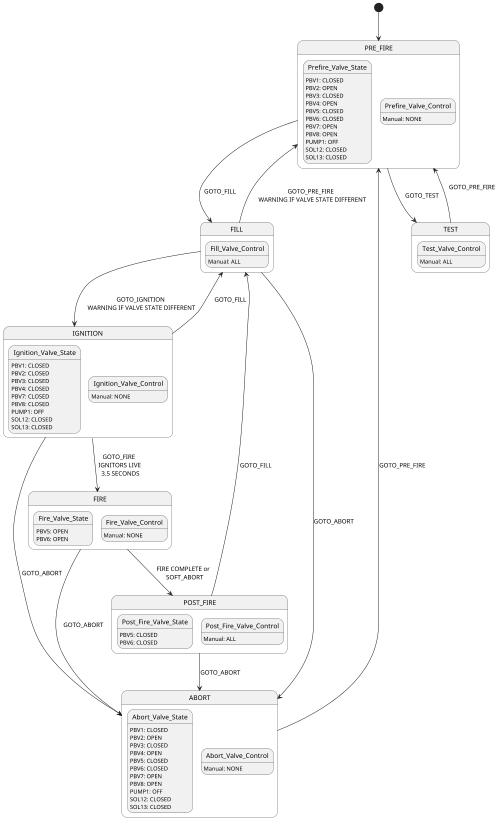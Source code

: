 @startuml stateMachine
scale 500 width
[*] --> PRE_FIRE
PRE_FIRE --> FILL : GOTO_FILL \n
PRE_FIRE --> TEST : GOTO_TEST
FILL --> IGNITION : \n GOTO_IGNITION \n WARNING IF VALVE STATE DIFFERENT
FILL --> ABORT : GOTO_ABORT
FILL --> PRE_FIRE : GOTO_PRE_FIRE \n WARNING IF VALVE STATE DIFFERENT
IGNITION --> FIRE : GOTO_FIRE \n IGNITORS LIVE \n 3.5 SECONDS
IGNITION --> ABORT : GOTO_ABORT
IGNITION --> FILL : GOTO_FILL
FIRE --> ABORT : GOTO_ABORT
FIRE --> POST_FIRE : FIRE COMPLETE or \n SOFT_ABORT
POST_FIRE --> FILL : GOTO_FILL
POST_FIRE --> ABORT : GOTO_ABORT
ABORT --> PRE_FIRE : GOTO_PRE_FIRE
TEST --> PRE_FIRE : GOTO_PRE_FIRE \n\n
 
state PRE_FIRE {
  state Prefire_Valve_State: PBV1: CLOSED
  state Prefire_Valve_State: PBV2: OPEN
  state Prefire_Valve_State: PBV3: CLOSED
  state Prefire_Valve_State: PBV4: OPEN
  state Prefire_Valve_State: PBV5: CLOSED
  state Prefire_Valve_State: PBV6: CLOSED
  state Prefire_Valve_State: PBV7: OPEN
  state Prefire_Valve_State: PBV8: OPEN
  state Prefire_Valve_State: PUMP1: OFF
  state Prefire_Valve_State: SOL12: CLOSED
  state Prefire_Valve_State: SOL13: CLOSED
 
  state Prefire_Valve_Control
  state Prefire_Valve_Control: Manual: NONE
}
 
state FILL {
  state Fill_Valve_Control
  state Fill_Valve_Control: Manual: ALL
}
 
state IGNITION {
  state Ignition_Valve_State: PBV1: CLOSED
  state Ignition_Valve_State: PBV2: CLOSED
  state Ignition_Valve_State: PBV3: CLOSED
  state Ignition_Valve_State: PBV4: CLOSED
  state Ignition_Valve_State: PBV7: CLOSED
  state Ignition_Valve_State: PBV8: CLOSED
  state Ignition_Valve_State: PUMP1: OFF
  state Ignition_Valve_State: SOL12: CLOSED
  state Ignition_Valve_State: SOL13: CLOSED

  state Ignition_Valve_Control
  state Ignition_Valve_Control: Manual: NONE
}
 
state FIRE {
  state Fire_Valve_State: PBV5: OPEN
  state Fire_Valve_State: PBV6: OPEN

  state Fire_Valve_Control
  state Fire_Valve_Control: Manual: NONE
}

state POST_FIRE {
  state Post_Fire_Valve_State: PBV5: CLOSED
  state Post_Fire_Valve_State: PBV6: CLOSED

  state Post_Fire_Valve_Control
  state Post_Fire_Valve_Control: Manual: ALL
} 
 
state ABORT {
  state Abort_Valve_State: PBV1: CLOSED
  state Abort_Valve_State: PBV2: OPEN
  state Abort_Valve_State: PBV3: CLOSED
  state Abort_Valve_State: PBV4: OPEN
  state Abort_Valve_State: PBV5: CLOSED
  state Abort_Valve_State: PBV6: CLOSED
  state Abort_Valve_State: PBV7: OPEN
  state Abort_Valve_State: PBV8: OPEN
  state Abort_Valve_State: PUMP1: OFF
  state Abort_Valve_State: SOL12: CLOSED
  state Abort_Valve_State: SOL13: CLOSED
 
  state Abort_Valve_Control
  state Abort_Valve_Control: Manual: NONE
}
 
state TEST {
  state Test_Valve_Control
  state Test_Valve_Control: Manual: ALL
}
@enduml